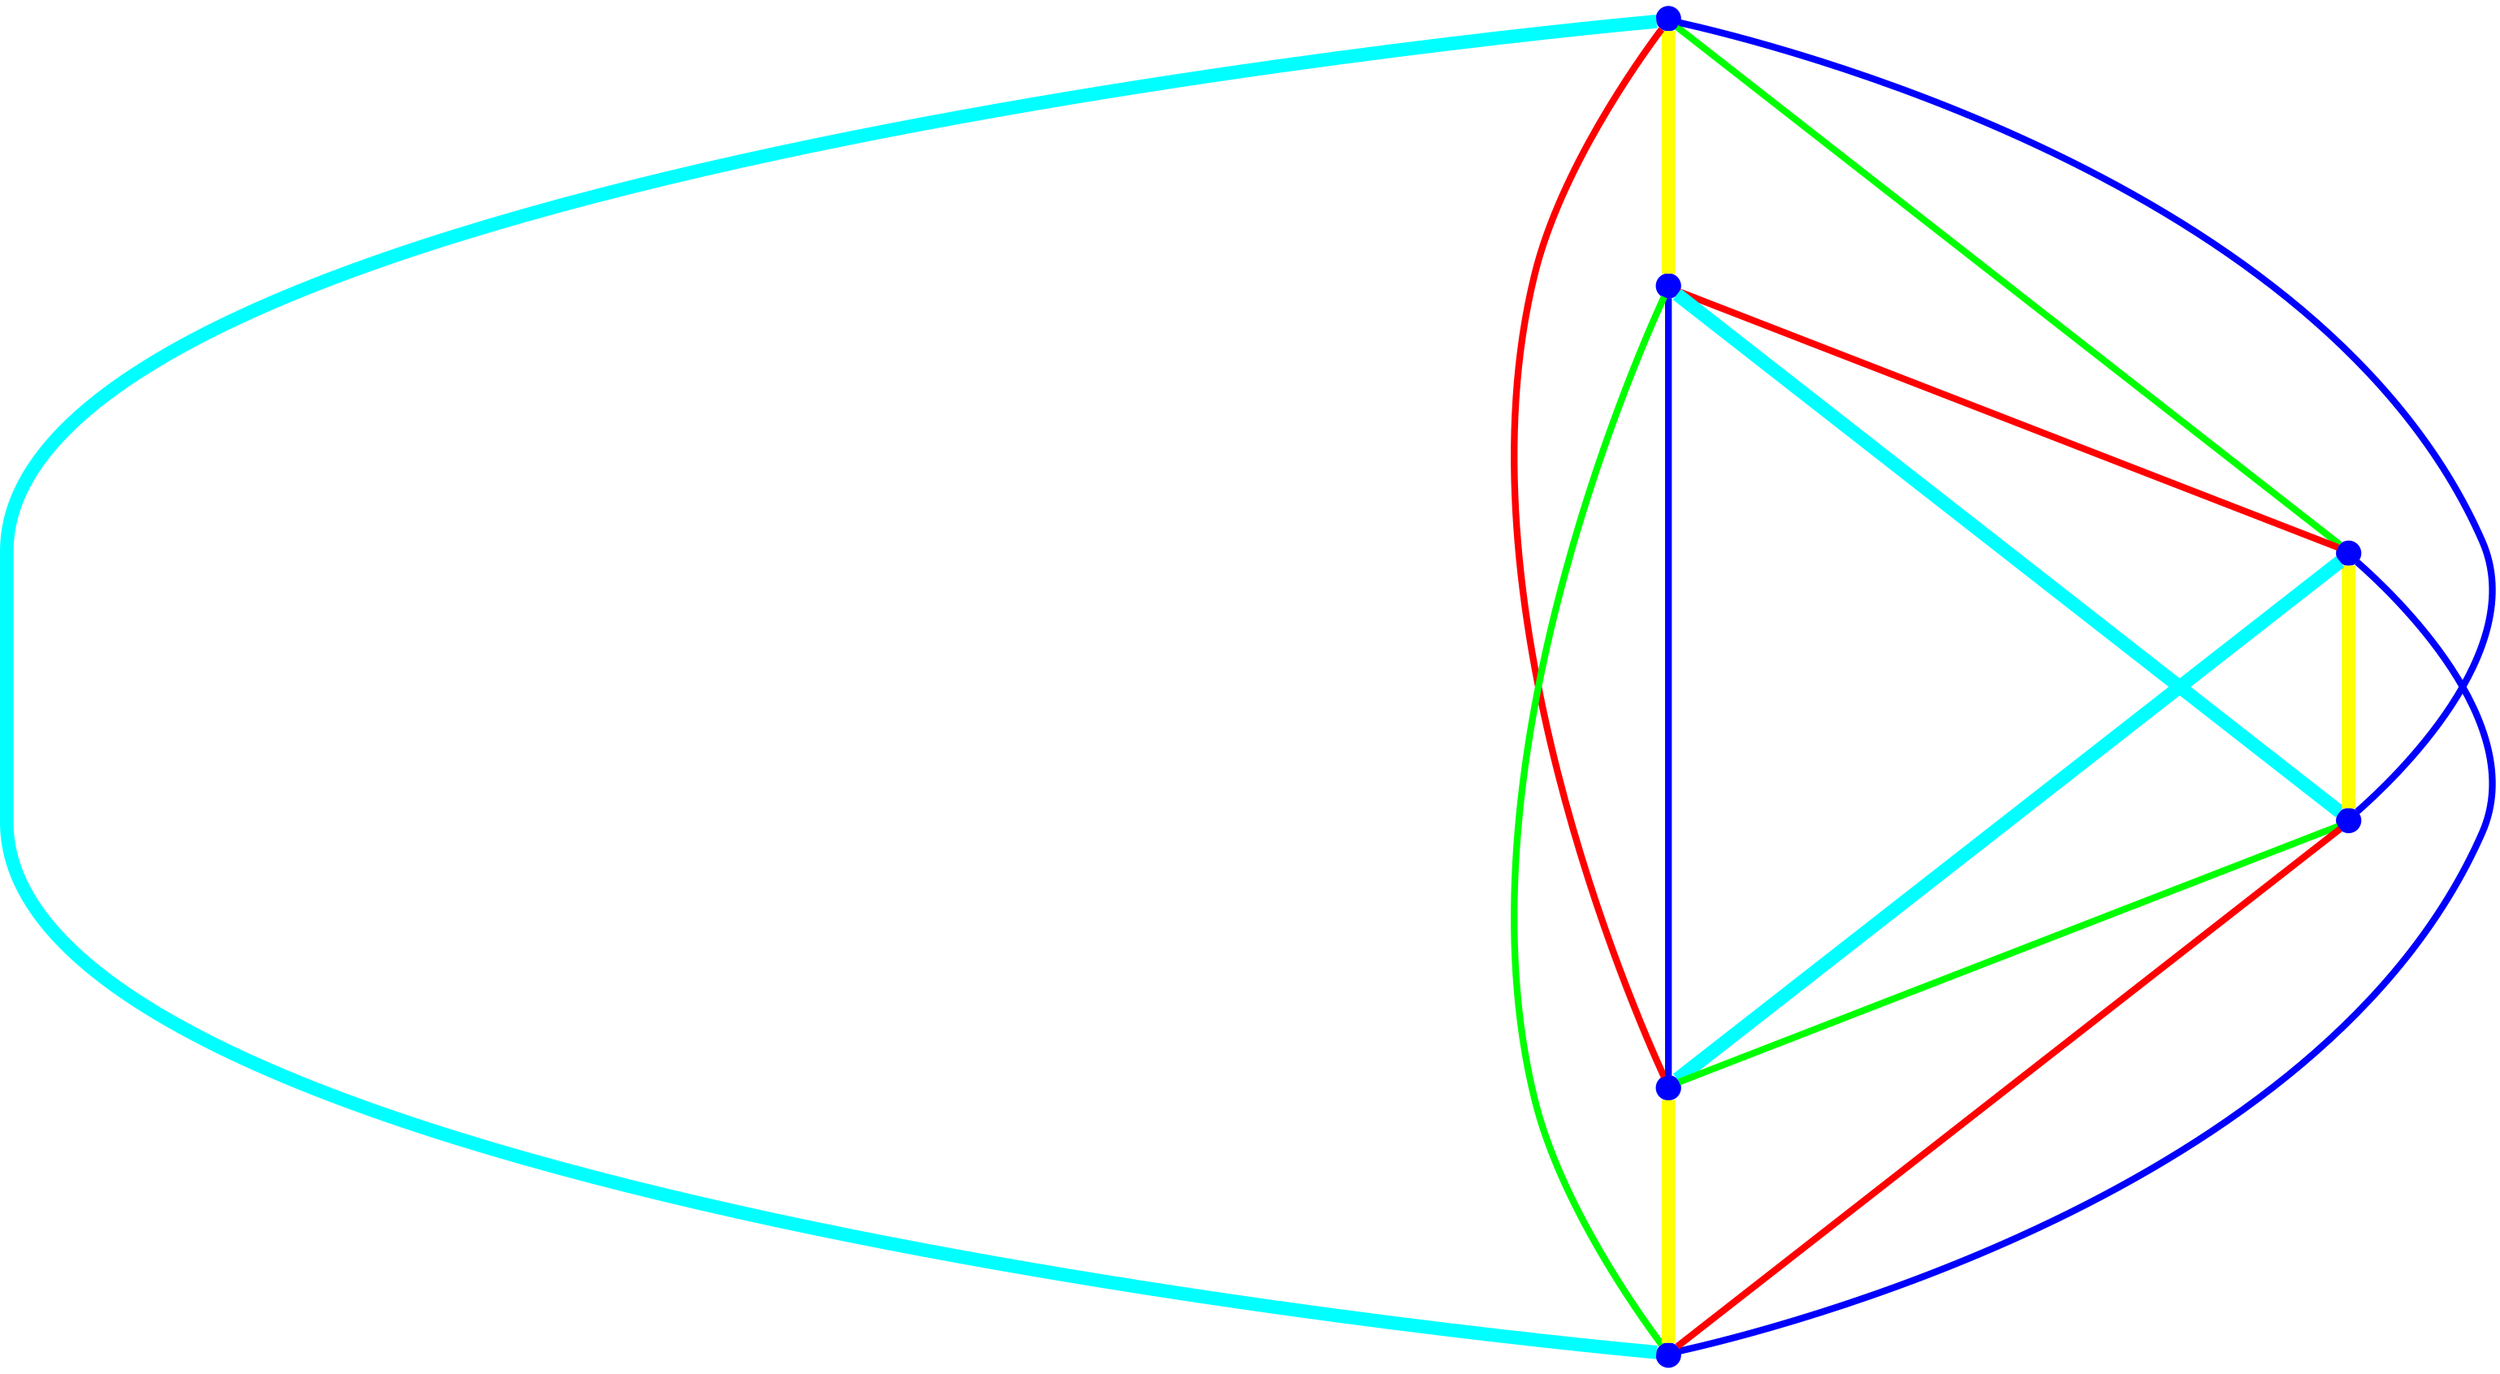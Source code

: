 graph {
ranksep=2
nodesep=2
node [label="" shape=circle style=filled fixedsize=true color=blue fillcolor=blue width=0.2];
"1" -- "2" [style="solid",penwidth="8",color="yellow"];
"1" -- "3" [style="solid",penwidth="4",color="green"];
"1" -- "4" [style="solid",penwidth="4",color="blue"];
"1" -- "5" [style="solid",penwidth="4",color="red"];
"1" -- "6" [style="solid",penwidth="8",color="cyan"];
"2" -- "3" [style="solid",penwidth="4",color="red"];
"2" -- "4" [style="solid",penwidth="8",color="cyan"];
"2" -- "5" [style="solid",penwidth="4",color="blue"];
"2" -- "6" [style="solid",penwidth="4",color="green"];
"3" -- "4" [style="solid",penwidth="8",color="yellow"];
"3" -- "5" [style="solid",penwidth="8",color="cyan"];
"3" -- "6" [style="solid",penwidth="4",color="blue"];
"4" -- "5" [style="solid",penwidth="4",color="green"];
"4" -- "6" [style="solid",penwidth="4",color="red"];
"5" -- "6" [style="solid",penwidth="8",color="yellow"];
}
